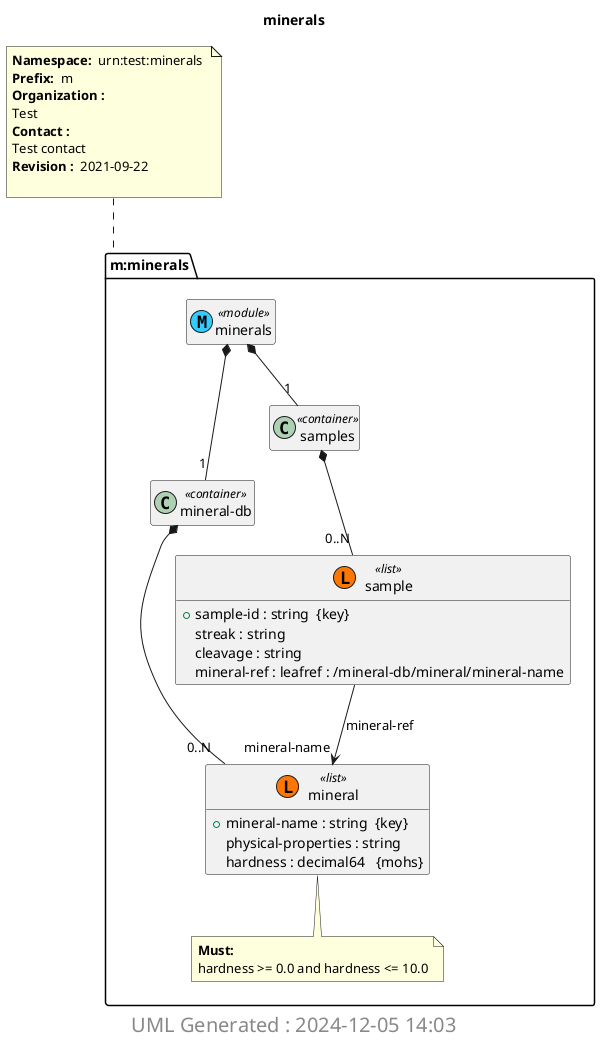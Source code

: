 'Download plantuml from http://plantuml.sourceforge.net/ 
'Generate png with java -jar plantuml.jar <file> 
'Output in img/<module>.png 
'If Java spits out memory error increase heap size with java -Xmx1024m  -jar plantuml.jar <file> 
@startuml img/minerals.png 
hide empty fields 
hide empty methods 
hide <<case>> circle
hide <<augment>> circle
hide <<choice>> circle
hide <<leafref>> stereotype
hide <<leafref>> circle
page 1x1 
Title minerals 
package "m:minerals" as m_minerals { 
} 
note top of m_minerals : <b>Namespace: </b> urn:test:minerals \n<b>Prefix: </b> m \n<b>Organization : </b>\nTest \n<b>Contact : </b>\nTest contact \n<b>Revision : </b> 2021-09-22 \n
package "m:minerals" as m_minerals { 
class "minerals" as minerals << (M, #33CCFF) module>> 
class "mineral-db" as  minerals_I_mineral_db <<container>> 
minerals *-- "1" minerals_I_mineral_db 
class "mineral" as minerals_I_mineral_db_I_mineral << (L, #FF7700) list>> 
minerals_I_mineral_db *-- "0..N" minerals_I_mineral_db_I_mineral 
note bottom of minerals_I_mineral_db_I_mineral
<b>Must:</b>
hardness >= 0.0 and hardness <= 10.0
end note 
minerals_I_mineral_db_I_mineral : +mineral-name : string  {key} 
minerals_I_mineral_db_I_mineral : physical-properties : string  
minerals_I_mineral_db_I_mineral : hardness : decimal64   {mohs}
class "samples" as  minerals_I_samples <<container>> 
minerals *-- "1" minerals_I_samples 
class "sample" as minerals_I_samples_I_sample << (L, #FF7700) list>> 
minerals_I_samples *-- "0..N" minerals_I_samples_I_sample 
minerals_I_samples_I_sample : +sample-id : string  {key} 
minerals_I_samples_I_sample : streak : string  
minerals_I_samples_I_sample : cleavage : string  
minerals_I_samples_I_sample : mineral-ref : leafref : /mineral-db/mineral/mineral-name  
} 

minerals_I_samples_I_sample-->"mineral-name"minerals_I_mineral_db_I_mineral: mineral-ref
center footer
 <size:20> UML Generated : 2024-12-05 14:03 </size>
 endfooter 
@enduml 
